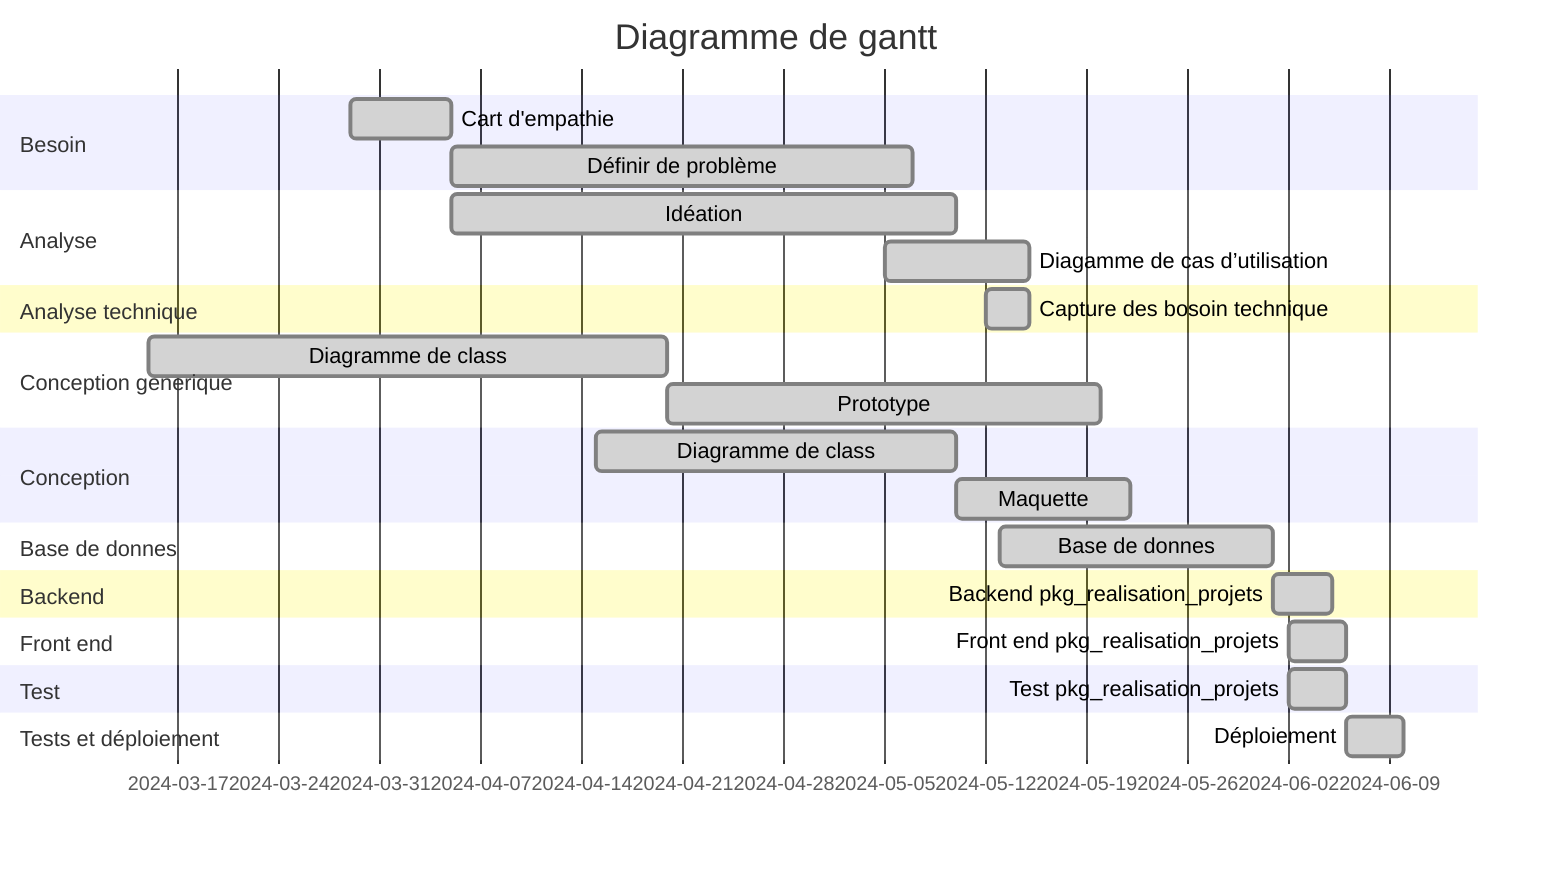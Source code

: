 gantt
    dateFormat  YYYY-MM-DD
    title Diagramme de gantt
    section Besoin
        Cart d'empathie  :done, 2024-03-29, 2024-04-05
        Définir de problème :done, 2024-04-05, 2024-05-07
    section Analyse
        Idéation :done, 2024-04-05, 2024-05-10
        Diagamme de cas d’utilisation :done, 2024-05-05, 2024-05-15
    section Analyse technique
        Capture des bosoin technique :done, 2024-05-12, 2024-05-15
    section Conception generique
        Diagramme de class :done,  2024-03-15, 2024-04-20
        Prototype :done,  2024-04-20, 2024-05-20
    section Conception
        Diagramme de class :done,  2024-04-15, 2024-05-10
        Maquette :done,  2024-05-10, 2024-05-22
    section Base de donnes
        Base de donnes :done,  2024-05-13, 2024-06-01
    section Backend
        Backend pkg_realisation_projets :done,  2024-06-01, 2024-06-05
    section Front end
        Front end pkg_realisation_projets :done,  2024-06-02, 2024-06-06
    section Test
        Test pkg_realisation_projets :done,  2024-06-02, 2024-06-06
    section Tests et déploiement
        Déploiement :done,  2024-06-06, 2024-06-10